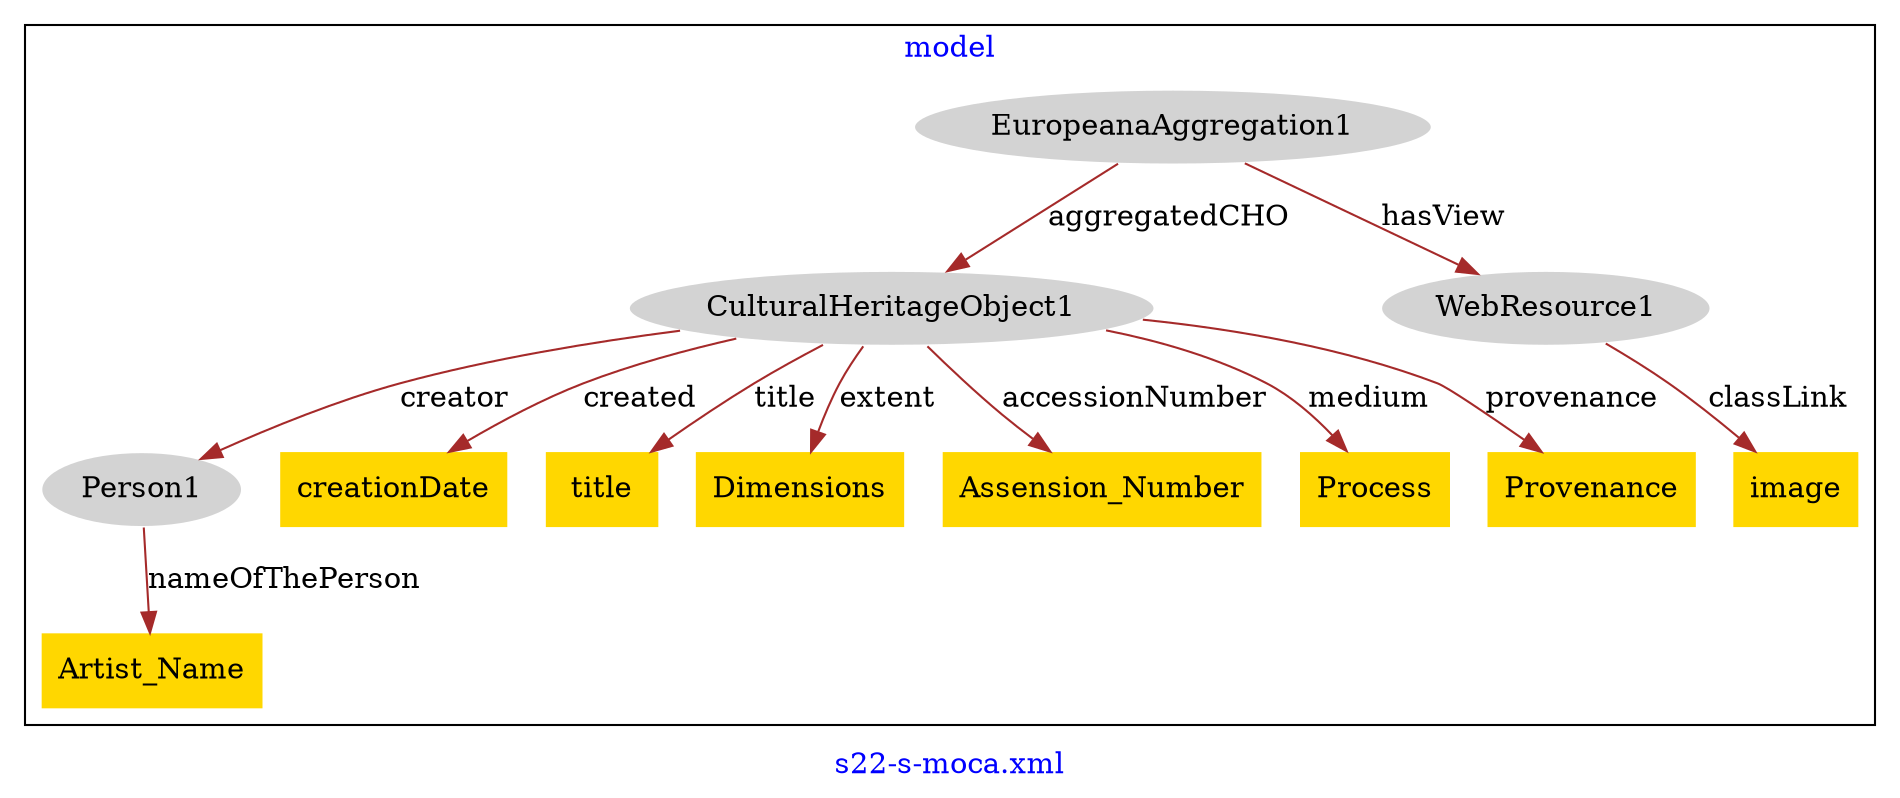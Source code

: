 digraph n0 {
fontcolor="blue"
remincross="true"
label="s22-s-moca.xml"
subgraph cluster {
label="model"
n2[style="filled",color="white",fillcolor="lightgray",label="CulturalHeritageObject1"];
n3[style="filled",color="white",fillcolor="lightgray",label="Person1"];
n4[style="filled",color="white",fillcolor="lightgray",label="EuropeanaAggregation1"];
n5[style="filled",color="white",fillcolor="lightgray",label="WebResource1"];
n6[shape="plaintext",style="filled",fillcolor="gold",label="creationDate"];
n7[shape="plaintext",style="filled",fillcolor="gold",label="title"];
n8[shape="plaintext",style="filled",fillcolor="gold",label="image"];
n9[shape="plaintext",style="filled",fillcolor="gold",label="Artist_Name"];
n10[shape="plaintext",style="filled",fillcolor="gold",label="Dimensions"];
n11[shape="plaintext",style="filled",fillcolor="gold",label="Assension_Number"];
n12[shape="plaintext",style="filled",fillcolor="gold",label="Process"];
n13[shape="plaintext",style="filled",fillcolor="gold",label="Provenance"];
}
n2 -> n3[color="brown",fontcolor="black",label="creator"]
n4 -> n2[color="brown",fontcolor="black",label="aggregatedCHO"]
n4 -> n5[color="brown",fontcolor="black",label="hasView"]
n2 -> n6[color="brown",fontcolor="black",label="created"]
n2 -> n7[color="brown",fontcolor="black",label="title"]
n5 -> n8[color="brown",fontcolor="black",label="classLink"]
n3 -> n9[color="brown",fontcolor="black",label="nameOfThePerson"]
n2 -> n10[color="brown",fontcolor="black",label="extent"]
n2 -> n11[color="brown",fontcolor="black",label="accessionNumber"]
n2 -> n12[color="brown",fontcolor="black",label="medium"]
n2 -> n13[color="brown",fontcolor="black",label="provenance"]
}
